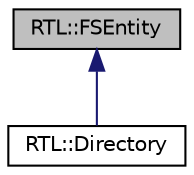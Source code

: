digraph "RTL::FSEntity"
{
  edge [fontname="Helvetica",fontsize="10",labelfontname="Helvetica",labelfontsize="10"];
  node [fontname="Helvetica",fontsize="10",shape=record];
  Node0 [label="RTL::FSEntity",height=0.2,width=0.4,color="black", fillcolor="grey75", style="filled", fontcolor="black"];
  Node0 -> Node1 [dir="back",color="midnightblue",fontsize="10",style="solid",fontname="Helvetica"];
  Node1 [label="RTL::Directory",height=0.2,width=0.4,color="black", fillcolor="white", style="filled",URL="$classRTL_1_1Directory.html",tooltip="Red Template Library Directory class. "];
}
